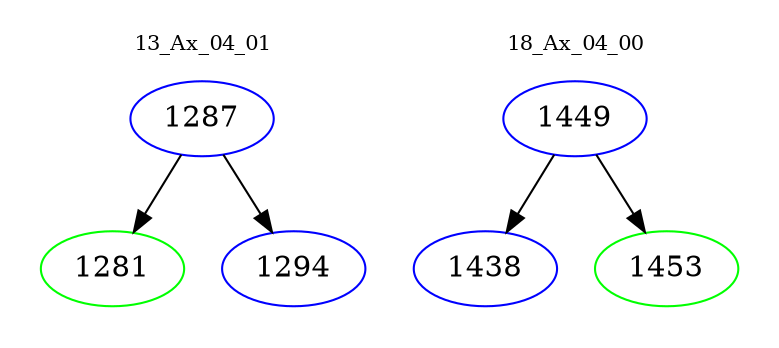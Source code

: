 digraph{
subgraph cluster_0 {
color = white
label = "13_Ax_04_01";
fontsize=10;
T0_1287 [label="1287", color="blue"]
T0_1287 -> T0_1281 [color="black"]
T0_1281 [label="1281", color="green"]
T0_1287 -> T0_1294 [color="black"]
T0_1294 [label="1294", color="blue"]
}
subgraph cluster_1 {
color = white
label = "18_Ax_04_00";
fontsize=10;
T1_1449 [label="1449", color="blue"]
T1_1449 -> T1_1438 [color="black"]
T1_1438 [label="1438", color="blue"]
T1_1449 -> T1_1453 [color="black"]
T1_1453 [label="1453", color="green"]
}
}
